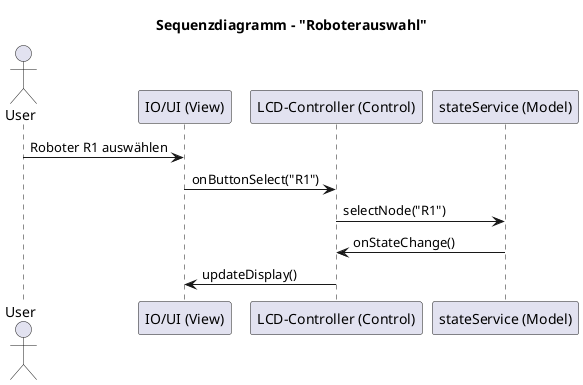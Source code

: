 @startuml
title Sequenzdiagramm – "Roboterauswahl"

actor User

participant "IO/UI (View)" as IOUI
participant "LCD-Controller (Control)" as Ctrl
participant "stateService (Model)" as state

User -> IOUI: Roboter R1 auswählen
IOUI  -> Ctrl: onButtonSelect("R1")

'==Select Nodes==
Ctrl -> state : selectNode("R1")

'==Updates==
state -> Ctrl: onStateChange()
Ctrl -> IOUI: updateDisplay()
@enduml
